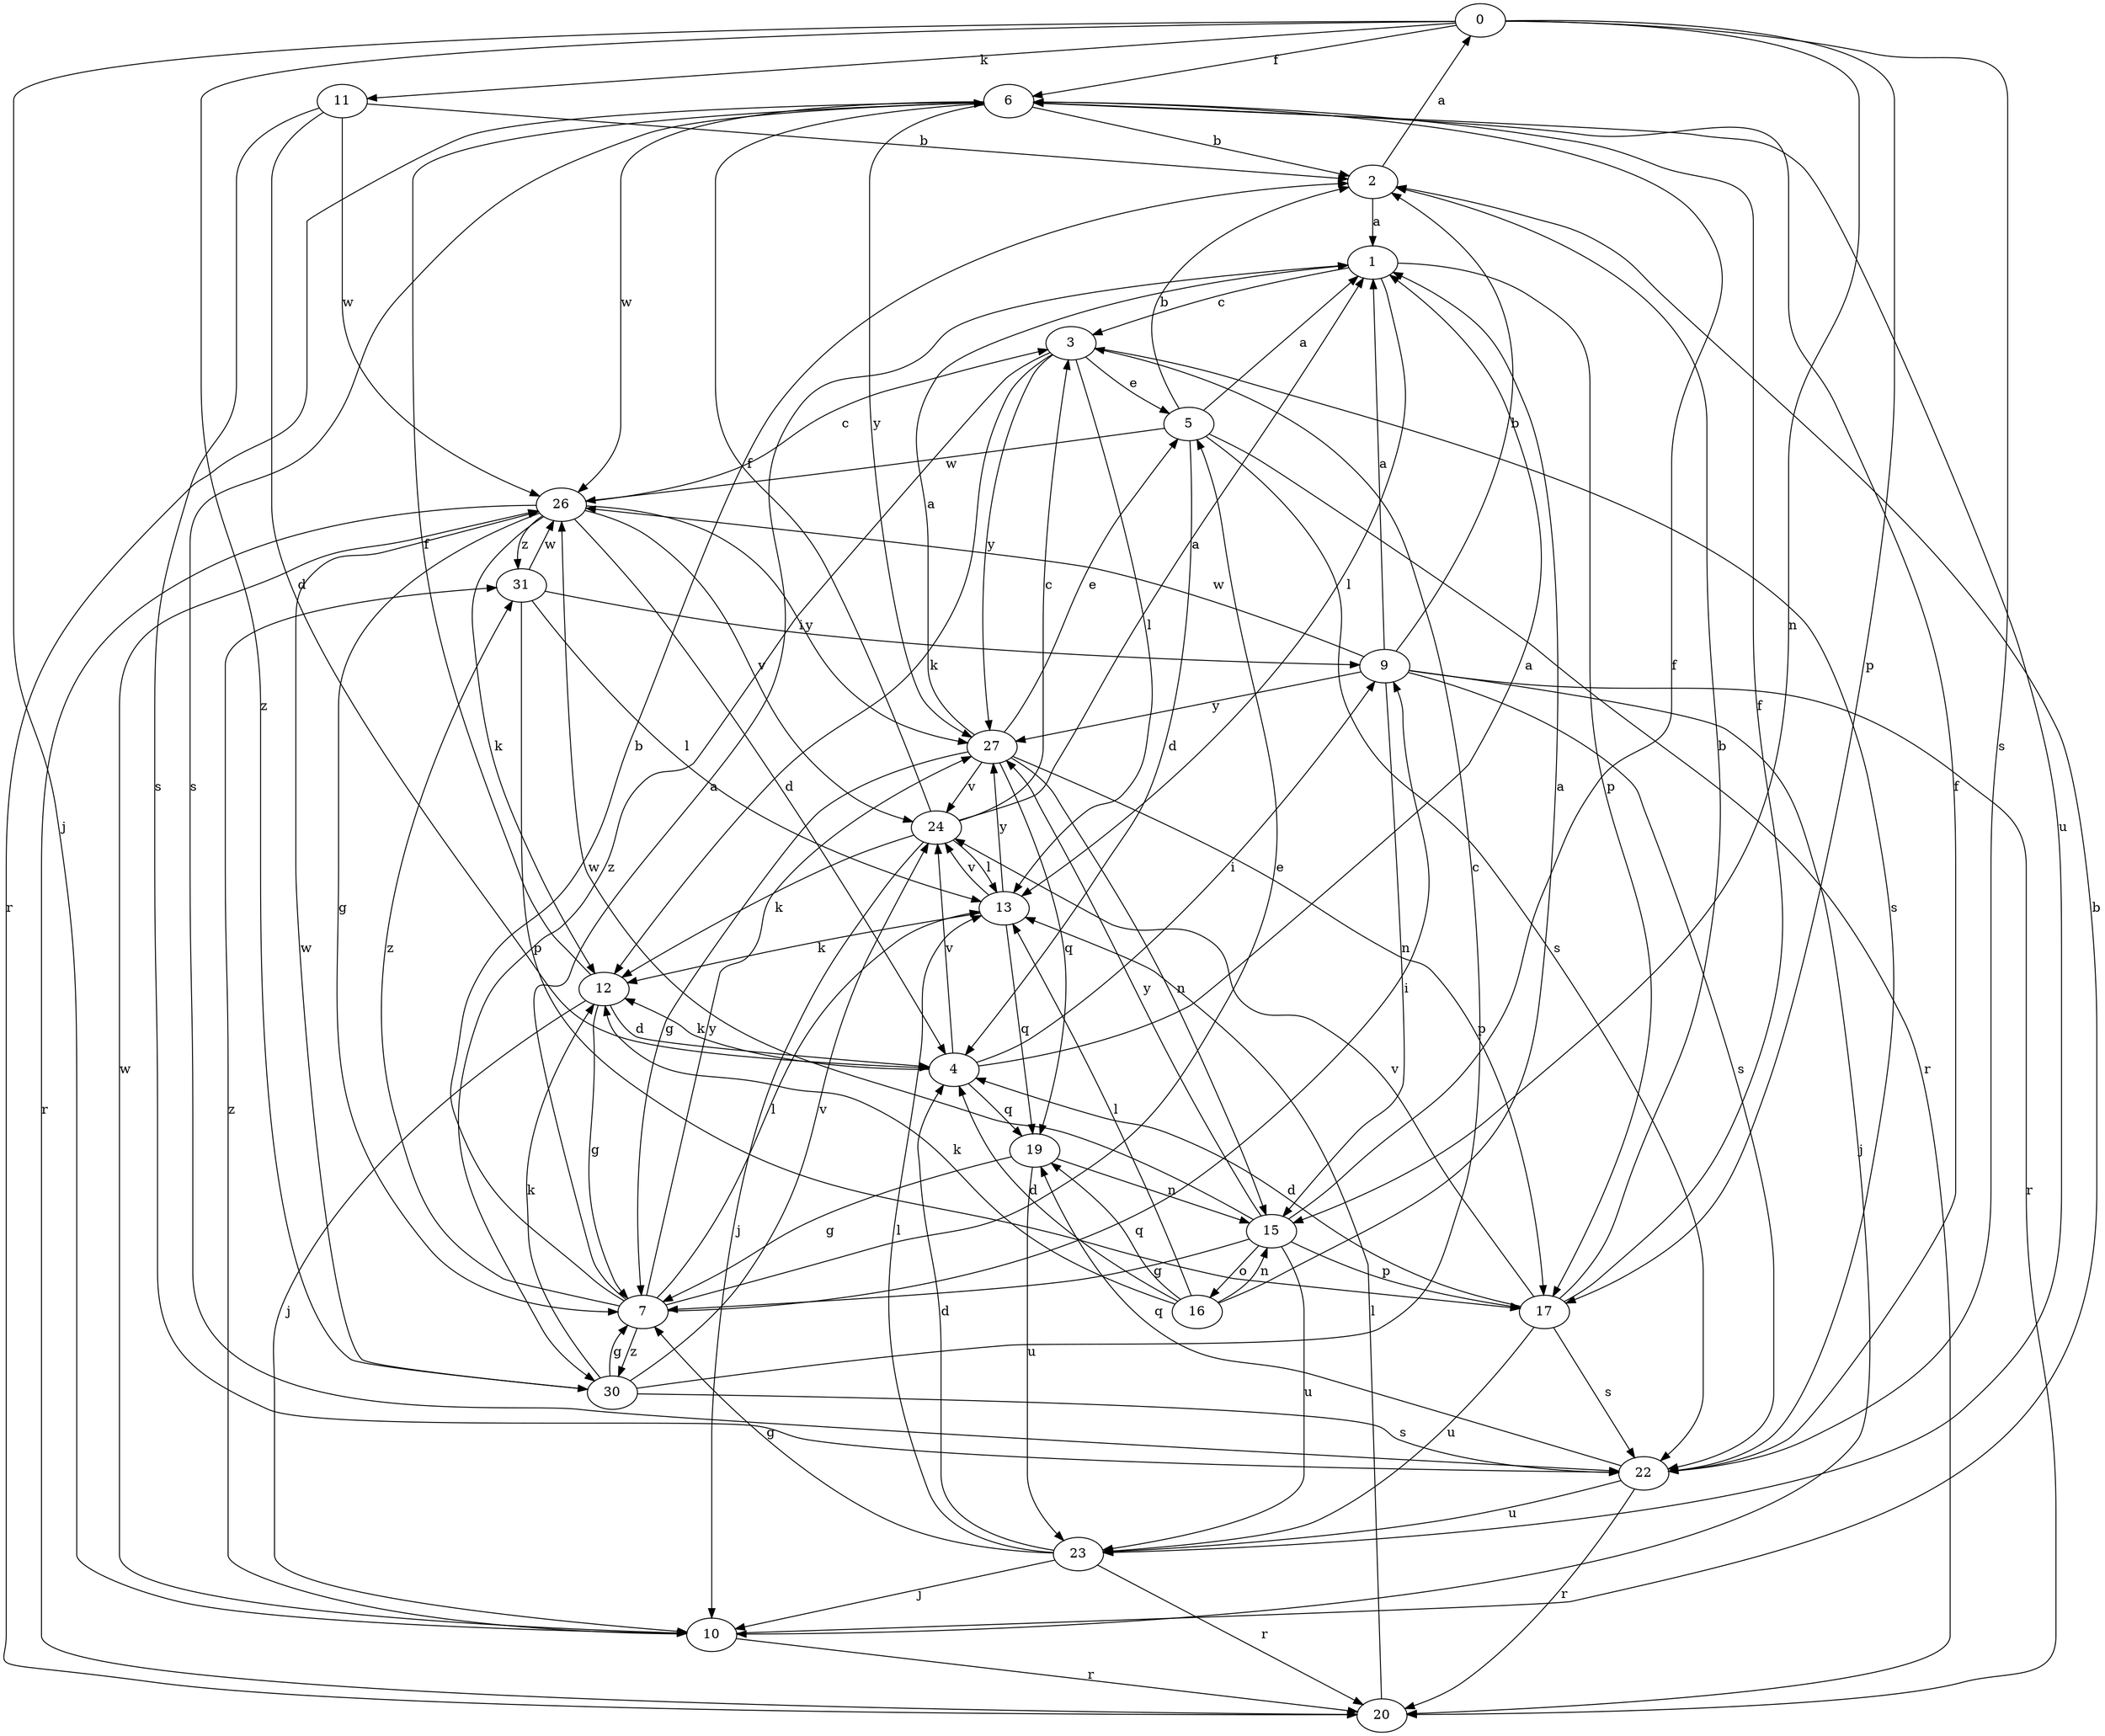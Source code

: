 strict digraph  {
0;
1;
2;
3;
4;
5;
6;
7;
9;
10;
11;
12;
13;
15;
16;
17;
19;
20;
22;
23;
24;
26;
27;
30;
31;
0 -> 6  [label=f];
0 -> 10  [label=j];
0 -> 11  [label=k];
0 -> 15  [label=n];
0 -> 17  [label=p];
0 -> 22  [label=s];
0 -> 30  [label=z];
1 -> 3  [label=c];
1 -> 13  [label=l];
1 -> 17  [label=p];
2 -> 0  [label=a];
2 -> 1  [label=a];
3 -> 5  [label=e];
3 -> 12  [label=k];
3 -> 13  [label=l];
3 -> 22  [label=s];
3 -> 27  [label=y];
3 -> 30  [label=z];
4 -> 1  [label=a];
4 -> 9  [label=i];
4 -> 12  [label=k];
4 -> 19  [label=q];
4 -> 24  [label=v];
5 -> 1  [label=a];
5 -> 2  [label=b];
5 -> 4  [label=d];
5 -> 20  [label=r];
5 -> 22  [label=s];
5 -> 26  [label=w];
6 -> 2  [label=b];
6 -> 20  [label=r];
6 -> 22  [label=s];
6 -> 23  [label=u];
6 -> 26  [label=w];
6 -> 27  [label=y];
7 -> 1  [label=a];
7 -> 2  [label=b];
7 -> 5  [label=e];
7 -> 9  [label=i];
7 -> 13  [label=l];
7 -> 27  [label=y];
7 -> 30  [label=z];
7 -> 31  [label=z];
9 -> 1  [label=a];
9 -> 2  [label=b];
9 -> 10  [label=j];
9 -> 15  [label=n];
9 -> 20  [label=r];
9 -> 22  [label=s];
9 -> 26  [label=w];
9 -> 27  [label=y];
10 -> 2  [label=b];
10 -> 20  [label=r];
10 -> 26  [label=w];
10 -> 31  [label=z];
11 -> 2  [label=b];
11 -> 4  [label=d];
11 -> 22  [label=s];
11 -> 26  [label=w];
12 -> 4  [label=d];
12 -> 6  [label=f];
12 -> 7  [label=g];
12 -> 10  [label=j];
13 -> 12  [label=k];
13 -> 19  [label=q];
13 -> 24  [label=v];
13 -> 27  [label=y];
15 -> 6  [label=f];
15 -> 7  [label=g];
15 -> 16  [label=o];
15 -> 17  [label=p];
15 -> 23  [label=u];
15 -> 26  [label=w];
15 -> 27  [label=y];
16 -> 1  [label=a];
16 -> 4  [label=d];
16 -> 12  [label=k];
16 -> 13  [label=l];
16 -> 15  [label=n];
16 -> 19  [label=q];
17 -> 2  [label=b];
17 -> 4  [label=d];
17 -> 6  [label=f];
17 -> 22  [label=s];
17 -> 23  [label=u];
17 -> 24  [label=v];
19 -> 7  [label=g];
19 -> 15  [label=n];
19 -> 23  [label=u];
20 -> 13  [label=l];
22 -> 6  [label=f];
22 -> 19  [label=q];
22 -> 20  [label=r];
22 -> 23  [label=u];
23 -> 4  [label=d];
23 -> 7  [label=g];
23 -> 10  [label=j];
23 -> 13  [label=l];
23 -> 20  [label=r];
24 -> 1  [label=a];
24 -> 3  [label=c];
24 -> 6  [label=f];
24 -> 10  [label=j];
24 -> 12  [label=k];
24 -> 13  [label=l];
26 -> 3  [label=c];
26 -> 4  [label=d];
26 -> 7  [label=g];
26 -> 12  [label=k];
26 -> 20  [label=r];
26 -> 24  [label=v];
26 -> 27  [label=y];
26 -> 31  [label=z];
27 -> 1  [label=a];
27 -> 5  [label=e];
27 -> 7  [label=g];
27 -> 15  [label=n];
27 -> 17  [label=p];
27 -> 19  [label=q];
27 -> 24  [label=v];
30 -> 3  [label=c];
30 -> 7  [label=g];
30 -> 12  [label=k];
30 -> 22  [label=s];
30 -> 24  [label=v];
30 -> 26  [label=w];
31 -> 9  [label=i];
31 -> 13  [label=l];
31 -> 17  [label=p];
31 -> 26  [label=w];
}
